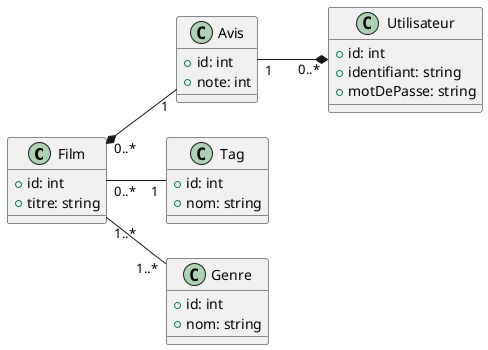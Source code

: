 @startuml
left to right direction

class Film {
  +id: int
  +titre: string
}

class Avis {
  +id: int
  +note: int
}

class Tag {
  +id: int
  +nom: string
}

class Genre {
  +id: int
  +nom: string
}

class Utilisateur {
  +id: int
  +identifiant: string
  +motDePasse: string
}

Film "0..*" *-- "1" Avis
Avis "1" --* "0..*" Utilisateur
Film "1..*" -- "1..*" Genre
Film "0..*" -- "1" Tag

@enduml